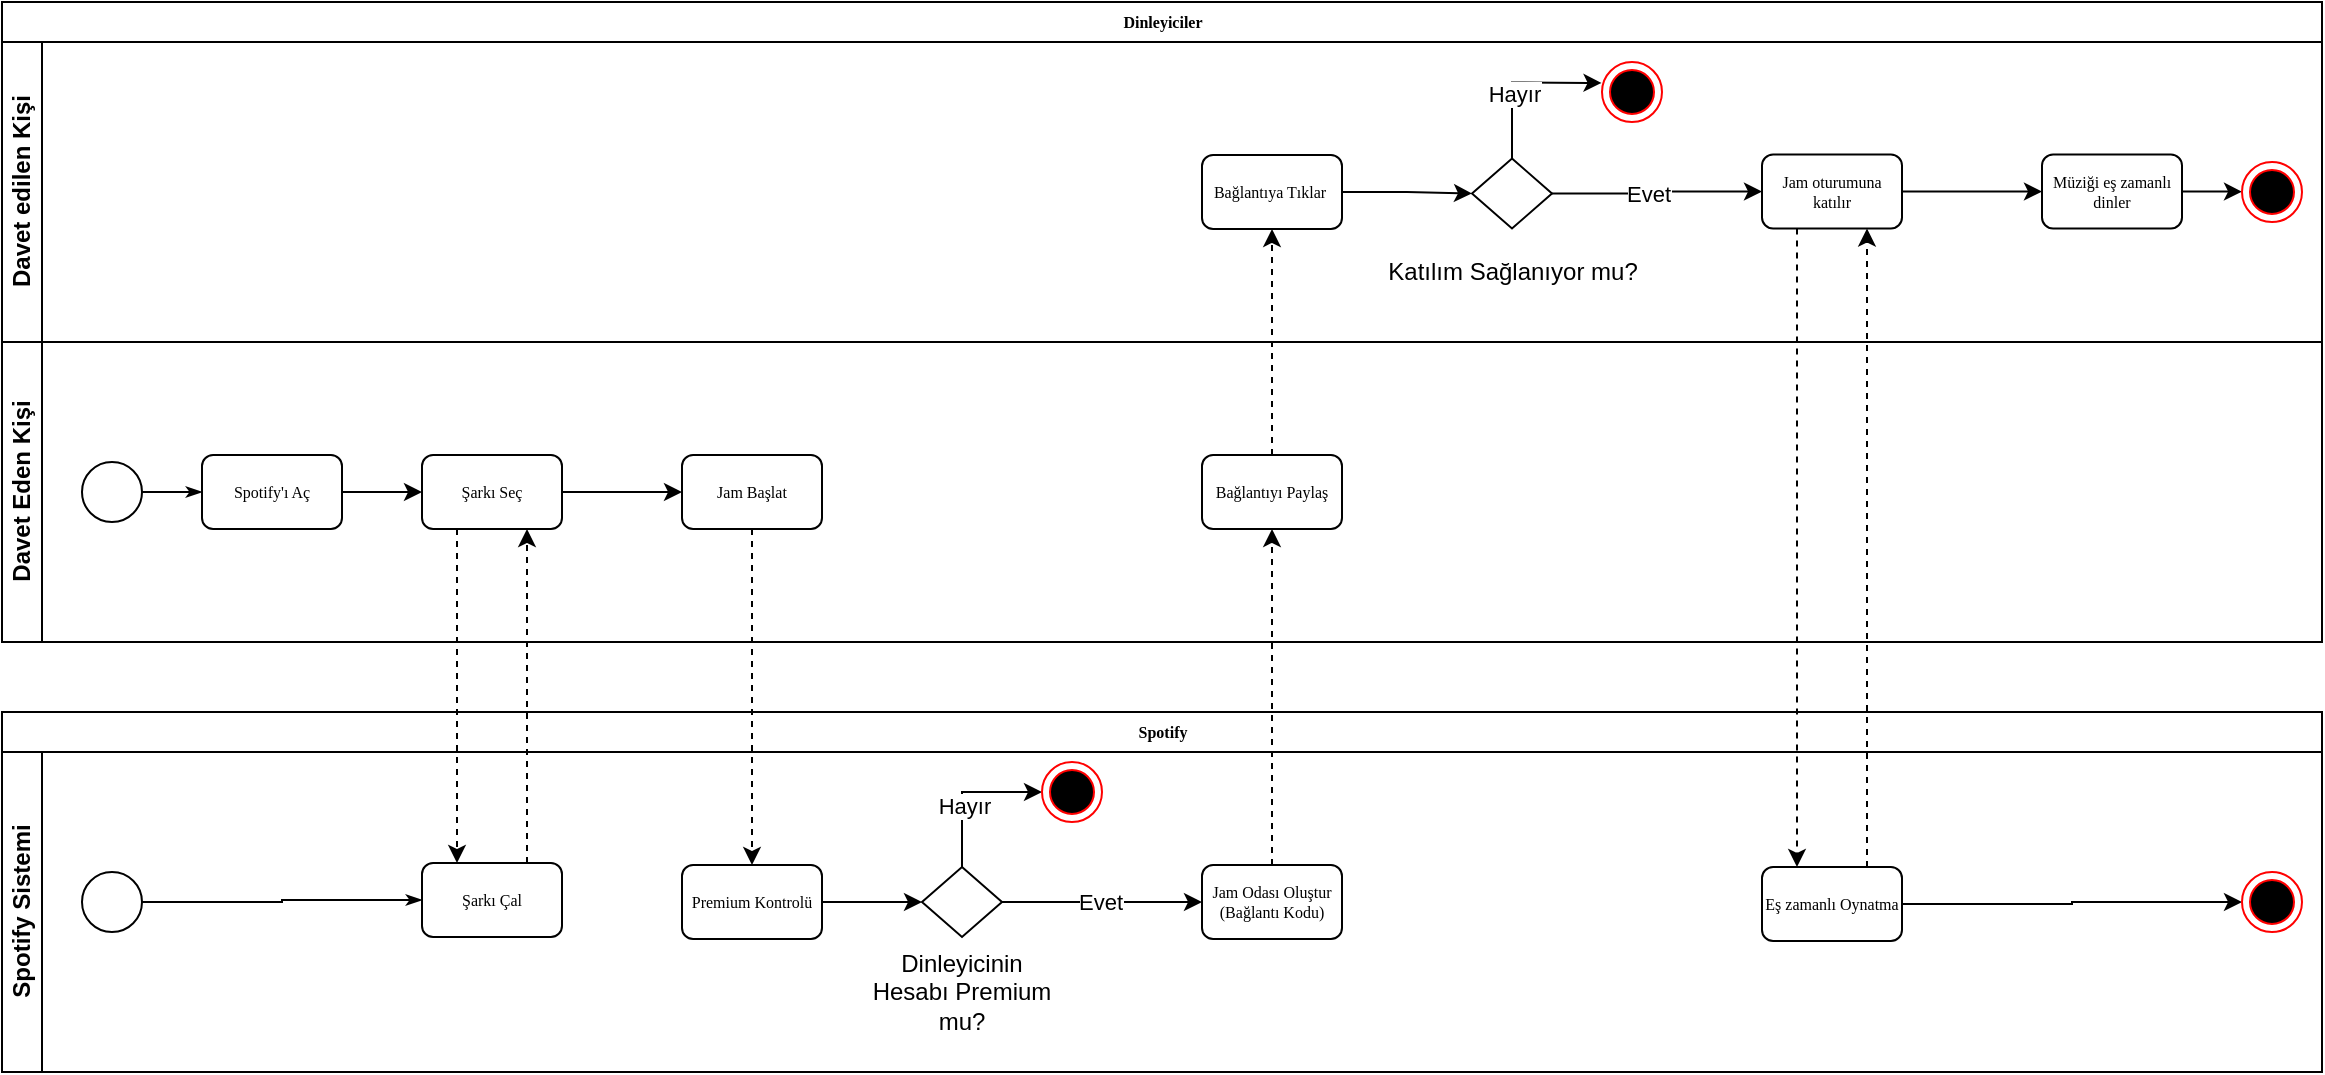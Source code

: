 <mxfile version="26.2.2">
  <diagram name="Page-1" id="c7488fd3-1785-93aa-aadb-54a6760d102a">
    <mxGraphModel dx="1404" dy="703" grid="1" gridSize="10" guides="1" tooltips="1" connect="1" arrows="1" fold="1" page="1" pageScale="1" pageWidth="1100" pageHeight="850" background="none" math="0" shadow="0">
      <root>
        <mxCell id="0" />
        <mxCell id="1" parent="0" />
        <mxCell id="2b4e8129b02d487f-1" value="Dinleyiciler" style="swimlane;html=1;childLayout=stackLayout;horizontal=1;startSize=20;horizontalStack=0;rounded=0;shadow=0;labelBackgroundColor=none;strokeWidth=1;fontFamily=Verdana;fontSize=8;align=center;" parent="1" vertex="1">
          <mxGeometry x="180" y="70" width="1160" height="320" as="geometry" />
        </mxCell>
        <mxCell id="2b4e8129b02d487f-2" value="Davet edilen Kişi" style="swimlane;html=1;startSize=20;horizontal=0;" parent="2b4e8129b02d487f-1" vertex="1">
          <mxGeometry y="20" width="1160" height="150" as="geometry" />
        </mxCell>
        <mxCell id="sZGTpVqwVHs_zeHLLuvB-86" style="edgeStyle=orthogonalEdgeStyle;rounded=0;orthogonalLoop=1;jettySize=auto;html=1;exitX=1;exitY=0.5;exitDx=0;exitDy=0;entryX=0;entryY=0.5;entryDx=0;entryDy=0;" parent="2b4e8129b02d487f-2" source="sZGTpVqwVHs_zeHLLuvB-42" target="sZGTpVqwVHs_zeHLLuvB-55" edge="1">
          <mxGeometry relative="1" as="geometry" />
        </mxCell>
        <mxCell id="sZGTpVqwVHs_zeHLLuvB-42" value="Bağlantıya Tıklar&amp;nbsp;" style="rounded=1;whiteSpace=wrap;html=1;shadow=0;labelBackgroundColor=none;strokeWidth=1;fontFamily=Verdana;fontSize=8;align=center;" parent="2b4e8129b02d487f-2" vertex="1">
          <mxGeometry x="600" y="56.5" width="70" height="37" as="geometry" />
        </mxCell>
        <mxCell id="sZGTpVqwVHs_zeHLLuvB-64" style="edgeStyle=orthogonalEdgeStyle;rounded=0;orthogonalLoop=1;jettySize=auto;html=1;exitX=1;exitY=0.5;exitDx=0;exitDy=0;entryX=0;entryY=0.5;entryDx=0;entryDy=0;" parent="2b4e8129b02d487f-2" source="sZGTpVqwVHs_zeHLLuvB-55" target="sZGTpVqwVHs_zeHLLuvB-87" edge="1">
          <mxGeometry relative="1" as="geometry">
            <mxPoint x="840" y="75.75" as="targetPoint" />
          </mxGeometry>
        </mxCell>
        <mxCell id="sZGTpVqwVHs_zeHLLuvB-65" value="Evet" style="edgeLabel;html=1;align=center;verticalAlign=middle;resizable=0;points=[];" parent="sZGTpVqwVHs_zeHLLuvB-64" vertex="1" connectable="0">
          <mxGeometry x="-0.098" relative="1" as="geometry">
            <mxPoint as="offset" />
          </mxGeometry>
        </mxCell>
        <mxCell id="sZGTpVqwVHs_zeHLLuvB-61" value="" style="endArrow=classic;html=1;rounded=0;exitX=0.5;exitY=0;exitDx=0;exitDy=0;entryX=-0.008;entryY=0.349;entryDx=0;entryDy=0;entryPerimeter=0;" parent="2b4e8129b02d487f-2" target="sZGTpVqwVHs_zeHLLuvB-58" edge="1">
          <mxGeometry width="50" height="50" relative="1" as="geometry">
            <mxPoint x="755" y="58.25" as="sourcePoint" />
            <mxPoint x="797.13" y="20.65" as="targetPoint" />
            <Array as="points">
              <mxPoint x="755" y="20.25" />
            </Array>
          </mxGeometry>
        </mxCell>
        <mxCell id="sZGTpVqwVHs_zeHLLuvB-62" value="Hayır" style="edgeLabel;html=1;align=center;verticalAlign=middle;resizable=0;points=[];" parent="sZGTpVqwVHs_zeHLLuvB-61" vertex="1" connectable="0">
          <mxGeometry x="-0.209" y="-1" relative="1" as="geometry">
            <mxPoint as="offset" />
          </mxGeometry>
        </mxCell>
        <mxCell id="sZGTpVqwVHs_zeHLLuvB-55" value="" style="rhombus;whiteSpace=wrap;html=1;" parent="2b4e8129b02d487f-2" vertex="1">
          <mxGeometry x="735" y="58.25" width="40" height="35" as="geometry" />
        </mxCell>
        <mxCell id="sZGTpVqwVHs_zeHLLuvB-67" value="Katılım Sağlanıyor mu?" style="text;html=1;align=center;verticalAlign=middle;resizable=0;points=[];autosize=1;strokeColor=none;fillColor=none;" parent="2b4e8129b02d487f-2" vertex="1">
          <mxGeometry x="680" y="99.75" width="150" height="30" as="geometry" />
        </mxCell>
        <mxCell id="sZGTpVqwVHs_zeHLLuvB-58" value="" style="ellipse;html=1;shape=endState;fillColor=#000000;strokeColor=#ff0000;" parent="2b4e8129b02d487f-2" vertex="1">
          <mxGeometry x="800" y="10" width="30" height="30" as="geometry" />
        </mxCell>
        <mxCell id="sZGTpVqwVHs_zeHLLuvB-94" style="edgeStyle=orthogonalEdgeStyle;rounded=0;orthogonalLoop=1;jettySize=auto;html=1;exitX=1;exitY=0.5;exitDx=0;exitDy=0;entryX=0;entryY=0.5;entryDx=0;entryDy=0;" parent="2b4e8129b02d487f-2" source="sZGTpVqwVHs_zeHLLuvB-87" target="sZGTpVqwVHs_zeHLLuvB-95" edge="1">
          <mxGeometry relative="1" as="geometry">
            <mxPoint x="1010" y="75" as="targetPoint" />
          </mxGeometry>
        </mxCell>
        <mxCell id="sZGTpVqwVHs_zeHLLuvB-87" value="Jam oturumuna katılır" style="rounded=1;whiteSpace=wrap;html=1;shadow=0;labelBackgroundColor=none;strokeWidth=1;fontFamily=Verdana;fontSize=8;align=center;" parent="2b4e8129b02d487f-2" vertex="1">
          <mxGeometry x="880" y="56.25" width="70" height="37" as="geometry" />
        </mxCell>
        <mxCell id="sZGTpVqwVHs_zeHLLuvB-96" style="edgeStyle=orthogonalEdgeStyle;rounded=0;orthogonalLoop=1;jettySize=auto;html=1;exitX=1;exitY=0.5;exitDx=0;exitDy=0;" parent="2b4e8129b02d487f-2" source="sZGTpVqwVHs_zeHLLuvB-95" edge="1">
          <mxGeometry relative="1" as="geometry">
            <mxPoint x="1120" y="74.818" as="targetPoint" />
          </mxGeometry>
        </mxCell>
        <mxCell id="sZGTpVqwVHs_zeHLLuvB-95" value="Müziği eş zamanlı dinler" style="rounded=1;whiteSpace=wrap;html=1;shadow=0;labelBackgroundColor=none;strokeWidth=1;fontFamily=Verdana;fontSize=8;align=center;" parent="2b4e8129b02d487f-2" vertex="1">
          <mxGeometry x="1020" y="56.25" width="70" height="37" as="geometry" />
        </mxCell>
        <mxCell id="sZGTpVqwVHs_zeHLLuvB-97" value="" style="ellipse;html=1;shape=endState;fillColor=#000000;strokeColor=#ff0000;" parent="2b4e8129b02d487f-2" vertex="1">
          <mxGeometry x="1120" y="60" width="30" height="30" as="geometry" />
        </mxCell>
        <mxCell id="2b4e8129b02d487f-3" value="Davet Eden Kişi" style="swimlane;html=1;startSize=20;horizontal=0;" parent="2b4e8129b02d487f-1" vertex="1">
          <mxGeometry y="170" width="1160" height="150" as="geometry" />
        </mxCell>
        <mxCell id="2b4e8129b02d487f-18" style="edgeStyle=orthogonalEdgeStyle;rounded=0;html=1;labelBackgroundColor=none;startArrow=none;startFill=0;startSize=5;endArrow=classicThin;endFill=1;endSize=5;jettySize=auto;orthogonalLoop=1;strokeWidth=1;fontFamily=Verdana;fontSize=8" parent="2b4e8129b02d487f-3" source="2b4e8129b02d487f-5" target="2b4e8129b02d487f-6" edge="1">
          <mxGeometry relative="1" as="geometry" />
        </mxCell>
        <mxCell id="2b4e8129b02d487f-5" value="" style="ellipse;whiteSpace=wrap;html=1;rounded=0;shadow=0;labelBackgroundColor=none;strokeWidth=1;fontFamily=Verdana;fontSize=8;align=center;" parent="2b4e8129b02d487f-3" vertex="1">
          <mxGeometry x="40" y="60" width="30" height="30" as="geometry" />
        </mxCell>
        <mxCell id="sZGTpVqwVHs_zeHLLuvB-21" style="edgeStyle=orthogonalEdgeStyle;rounded=0;orthogonalLoop=1;jettySize=auto;html=1;exitX=1;exitY=0.5;exitDx=0;exitDy=0;entryX=0;entryY=0.5;entryDx=0;entryDy=0;" parent="2b4e8129b02d487f-3" source="2b4e8129b02d487f-6" target="2b4e8129b02d487f-7" edge="1">
          <mxGeometry relative="1" as="geometry" />
        </mxCell>
        <mxCell id="2b4e8129b02d487f-6" value="Spotify&#39;ı Aç" style="rounded=1;whiteSpace=wrap;html=1;shadow=0;labelBackgroundColor=none;strokeWidth=1;fontFamily=Verdana;fontSize=8;align=center;" parent="2b4e8129b02d487f-3" vertex="1">
          <mxGeometry x="100" y="56.5" width="70" height="37" as="geometry" />
        </mxCell>
        <mxCell id="sZGTpVqwVHs_zeHLLuvB-22" style="edgeStyle=orthogonalEdgeStyle;rounded=0;orthogonalLoop=1;jettySize=auto;html=1;entryX=0;entryY=0.5;entryDx=0;entryDy=0;" parent="2b4e8129b02d487f-3" source="2b4e8129b02d487f-7" target="sZGTpVqwVHs_zeHLLuvB-24" edge="1">
          <mxGeometry relative="1" as="geometry">
            <mxPoint x="310" y="75" as="targetPoint" />
          </mxGeometry>
        </mxCell>
        <mxCell id="2b4e8129b02d487f-7" value="Şarkı Seç" style="rounded=1;whiteSpace=wrap;html=1;shadow=0;labelBackgroundColor=none;strokeWidth=1;fontFamily=Verdana;fontSize=8;align=center;" parent="2b4e8129b02d487f-3" vertex="1">
          <mxGeometry x="210" y="56.5" width="70" height="37" as="geometry" />
        </mxCell>
        <mxCell id="sZGTpVqwVHs_zeHLLuvB-24" value="Jam Başlat" style="rounded=1;whiteSpace=wrap;html=1;shadow=0;labelBackgroundColor=none;strokeWidth=1;fontFamily=Verdana;fontSize=8;align=center;" parent="2b4e8129b02d487f-3" vertex="1">
          <mxGeometry x="340" y="56.5" width="70" height="37" as="geometry" />
        </mxCell>
        <mxCell id="sZGTpVqwVHs_zeHLLuvB-40" value="Bağlantıyı Paylaş" style="rounded=1;whiteSpace=wrap;html=1;shadow=0;labelBackgroundColor=none;strokeWidth=1;fontFamily=Verdana;fontSize=8;align=center;" parent="2b4e8129b02d487f-3" vertex="1">
          <mxGeometry x="600" y="56.5" width="70" height="37" as="geometry" />
        </mxCell>
        <mxCell id="sZGTpVqwVHs_zeHLLuvB-69" style="edgeStyle=orthogonalEdgeStyle;rounded=0;orthogonalLoop=1;jettySize=auto;html=1;entryX=0.5;entryY=1;entryDx=0;entryDy=0;dashed=1;" parent="2b4e8129b02d487f-1" source="sZGTpVqwVHs_zeHLLuvB-40" target="sZGTpVqwVHs_zeHLLuvB-42" edge="1">
          <mxGeometry relative="1" as="geometry" />
        </mxCell>
        <mxCell id="sZGTpVqwVHs_zeHLLuvB-1" value="Spotify" style="swimlane;html=1;childLayout=stackLayout;horizontal=1;startSize=20;horizontalStack=0;rounded=0;shadow=0;labelBackgroundColor=none;strokeWidth=1;fontFamily=Verdana;fontSize=8;align=center;" parent="1" vertex="1">
          <mxGeometry x="180" y="425" width="1160" height="180" as="geometry" />
        </mxCell>
        <mxCell id="sZGTpVqwVHs_zeHLLuvB-2" value="Spotify Sistemi" style="swimlane;html=1;startSize=20;horizontal=0;" parent="sZGTpVqwVHs_zeHLLuvB-1" vertex="1">
          <mxGeometry y="20" width="1160" height="160" as="geometry" />
        </mxCell>
        <mxCell id="sZGTpVqwVHs_zeHLLuvB-3" style="edgeStyle=orthogonalEdgeStyle;rounded=0;html=1;labelBackgroundColor=none;startArrow=none;startFill=0;startSize=5;endArrow=classicThin;endFill=1;endSize=5;jettySize=auto;orthogonalLoop=1;strokeWidth=1;fontFamily=Verdana;fontSize=8;entryX=0;entryY=0.5;entryDx=0;entryDy=0;" parent="sZGTpVqwVHs_zeHLLuvB-2" source="sZGTpVqwVHs_zeHLLuvB-4" target="sZGTpVqwVHs_zeHLLuvB-51" edge="1">
          <mxGeometry relative="1" as="geometry">
            <mxPoint x="120" y="75" as="targetPoint" />
          </mxGeometry>
        </mxCell>
        <mxCell id="sZGTpVqwVHs_zeHLLuvB-4" value="" style="ellipse;whiteSpace=wrap;html=1;rounded=0;shadow=0;labelBackgroundColor=none;strokeWidth=1;fontFamily=Verdana;fontSize=8;align=center;" parent="sZGTpVqwVHs_zeHLLuvB-2" vertex="1">
          <mxGeometry x="40" y="60" width="30" height="30" as="geometry" />
        </mxCell>
        <mxCell id="sZGTpVqwVHs_zeHLLuvB-26" value="Premium Kontrolü" style="rounded=1;whiteSpace=wrap;html=1;shadow=0;labelBackgroundColor=none;strokeWidth=1;fontFamily=Verdana;fontSize=8;align=center;" parent="sZGTpVqwVHs_zeHLLuvB-2" vertex="1">
          <mxGeometry x="340" y="56.5" width="70" height="37" as="geometry" />
        </mxCell>
        <mxCell id="sZGTpVqwVHs_zeHLLuvB-35" style="edgeStyle=orthogonalEdgeStyle;rounded=0;orthogonalLoop=1;jettySize=auto;html=1;exitX=1;exitY=0.5;exitDx=0;exitDy=0;entryX=0;entryY=0.5;entryDx=0;entryDy=0;" parent="sZGTpVqwVHs_zeHLLuvB-2" source="sZGTpVqwVHs_zeHLLuvB-28" target="sZGTpVqwVHs_zeHLLuvB-37" edge="1">
          <mxGeometry relative="1" as="geometry">
            <mxPoint x="560" y="75.167" as="targetPoint" />
          </mxGeometry>
        </mxCell>
        <mxCell id="sZGTpVqwVHs_zeHLLuvB-36" value="Evet" style="edgeLabel;html=1;align=center;verticalAlign=middle;resizable=0;points=[];" parent="sZGTpVqwVHs_zeHLLuvB-35" vertex="1" connectable="0">
          <mxGeometry x="-0.028" relative="1" as="geometry">
            <mxPoint as="offset" />
          </mxGeometry>
        </mxCell>
        <mxCell id="sZGTpVqwVHs_zeHLLuvB-28" value="" style="rhombus;whiteSpace=wrap;html=1;" parent="sZGTpVqwVHs_zeHLLuvB-2" vertex="1">
          <mxGeometry x="460" y="57.5" width="40" height="35" as="geometry" />
        </mxCell>
        <mxCell id="sZGTpVqwVHs_zeHLLuvB-30" style="edgeStyle=orthogonalEdgeStyle;rounded=0;orthogonalLoop=1;jettySize=auto;html=1;exitX=1;exitY=0.5;exitDx=0;exitDy=0;entryX=0;entryY=0.5;entryDx=0;entryDy=0;" parent="sZGTpVqwVHs_zeHLLuvB-2" source="sZGTpVqwVHs_zeHLLuvB-26" target="sZGTpVqwVHs_zeHLLuvB-28" edge="1">
          <mxGeometry relative="1" as="geometry" />
        </mxCell>
        <mxCell id="sZGTpVqwVHs_zeHLLuvB-32" value="" style="endArrow=classic;html=1;rounded=0;exitX=0.5;exitY=0;exitDx=0;exitDy=0;entryX=0;entryY=0.5;entryDx=0;entryDy=0;" parent="sZGTpVqwVHs_zeHLLuvB-2" source="sZGTpVqwVHs_zeHLLuvB-28" edge="1">
          <mxGeometry width="50" height="50" relative="1" as="geometry">
            <mxPoint x="380" y="65" as="sourcePoint" />
            <mxPoint x="520" y="20" as="targetPoint" />
            <Array as="points">
              <mxPoint x="480" y="20" />
            </Array>
          </mxGeometry>
        </mxCell>
        <mxCell id="sZGTpVqwVHs_zeHLLuvB-33" value="Hayır" style="edgeLabel;html=1;align=center;verticalAlign=middle;resizable=0;points=[];" parent="sZGTpVqwVHs_zeHLLuvB-32" vertex="1" connectable="0">
          <mxGeometry x="-0.209" y="-1" relative="1" as="geometry">
            <mxPoint as="offset" />
          </mxGeometry>
        </mxCell>
        <mxCell id="sZGTpVqwVHs_zeHLLuvB-37" value="Jam Odası Oluştur&lt;div&gt;(Bağlantı Kodu)&lt;/div&gt;" style="rounded=1;whiteSpace=wrap;html=1;shadow=0;labelBackgroundColor=none;strokeWidth=1;fontFamily=Verdana;fontSize=8;align=center;" parent="sZGTpVqwVHs_zeHLLuvB-2" vertex="1">
          <mxGeometry x="600" y="56.5" width="70" height="37" as="geometry" />
        </mxCell>
        <mxCell id="sZGTpVqwVHs_zeHLLuvB-75" style="edgeStyle=orthogonalEdgeStyle;rounded=0;orthogonalLoop=1;jettySize=auto;html=1;entryX=0;entryY=0.5;entryDx=0;entryDy=0;" parent="sZGTpVqwVHs_zeHLLuvB-2" source="sZGTpVqwVHs_zeHLLuvB-45" target="sZGTpVqwVHs_zeHLLuvB-76" edge="1">
          <mxGeometry relative="1" as="geometry">
            <mxPoint x="890" y="75" as="targetPoint" />
          </mxGeometry>
        </mxCell>
        <mxCell id="sZGTpVqwVHs_zeHLLuvB-45" value="Eş zamanlı Oynatma" style="rounded=1;whiteSpace=wrap;html=1;shadow=0;labelBackgroundColor=none;strokeWidth=1;fontFamily=Verdana;fontSize=8;align=center;" parent="sZGTpVqwVHs_zeHLLuvB-2" vertex="1">
          <mxGeometry x="880" y="57.5" width="70" height="37" as="geometry" />
        </mxCell>
        <mxCell id="sZGTpVqwVHs_zeHLLuvB-51" value="Şarkı Çal" style="rounded=1;whiteSpace=wrap;html=1;shadow=0;labelBackgroundColor=none;strokeWidth=1;fontFamily=Verdana;fontSize=8;align=center;" parent="sZGTpVqwVHs_zeHLLuvB-2" vertex="1">
          <mxGeometry x="210" y="55.5" width="70" height="37" as="geometry" />
        </mxCell>
        <mxCell id="sZGTpVqwVHs_zeHLLuvB-73" value="Dinleyicinin Hesabı Premium mu?" style="text;html=1;align=center;verticalAlign=middle;whiteSpace=wrap;rounded=0;" parent="sZGTpVqwVHs_zeHLLuvB-2" vertex="1">
          <mxGeometry x="430" y="105" width="100" height="30" as="geometry" />
        </mxCell>
        <mxCell id="sZGTpVqwVHs_zeHLLuvB-76" value="" style="ellipse;html=1;shape=endState;fillColor=#000000;strokeColor=#ff0000;" parent="sZGTpVqwVHs_zeHLLuvB-2" vertex="1">
          <mxGeometry x="1120" y="60" width="30" height="30" as="geometry" />
        </mxCell>
        <mxCell id="sZGTpVqwVHs_zeHLLuvB-83" value="" style="ellipse;html=1;shape=endState;fillColor=#000000;strokeColor=#ff0000;" parent="sZGTpVqwVHs_zeHLLuvB-2" vertex="1">
          <mxGeometry x="520" y="5" width="30" height="30" as="geometry" />
        </mxCell>
        <mxCell id="sZGTpVqwVHs_zeHLLuvB-27" value="" style="endArrow=classic;html=1;rounded=0;exitX=0.5;exitY=1;exitDx=0;exitDy=0;entryX=0.5;entryY=0;entryDx=0;entryDy=0;dashed=1;" parent="1" source="sZGTpVqwVHs_zeHLLuvB-24" target="sZGTpVqwVHs_zeHLLuvB-26" edge="1">
          <mxGeometry width="50" height="50" relative="1" as="geometry">
            <mxPoint x="350" y="520" as="sourcePoint" />
            <mxPoint x="400" y="470" as="targetPoint" />
            <Array as="points">
              <mxPoint x="555" y="360" />
            </Array>
          </mxGeometry>
        </mxCell>
        <mxCell id="sZGTpVqwVHs_zeHLLuvB-89" style="edgeStyle=orthogonalEdgeStyle;rounded=0;orthogonalLoop=1;jettySize=auto;html=1;entryX=0.5;entryY=1;entryDx=0;entryDy=0;dashed=1;" parent="1" source="sZGTpVqwVHs_zeHLLuvB-37" target="sZGTpVqwVHs_zeHLLuvB-40" edge="1">
          <mxGeometry relative="1" as="geometry" />
        </mxCell>
        <mxCell id="VlAJlnY2bqDU_CNvej1Y-1" style="edgeStyle=orthogonalEdgeStyle;rounded=0;orthogonalLoop=1;jettySize=auto;html=1;exitX=0.25;exitY=1;exitDx=0;exitDy=0;entryX=0.25;entryY=0;entryDx=0;entryDy=0;dashed=1;" parent="1" source="2b4e8129b02d487f-7" target="sZGTpVqwVHs_zeHLLuvB-51" edge="1">
          <mxGeometry relative="1" as="geometry" />
        </mxCell>
        <mxCell id="VlAJlnY2bqDU_CNvej1Y-2" style="edgeStyle=orthogonalEdgeStyle;rounded=0;orthogonalLoop=1;jettySize=auto;html=1;exitX=0.75;exitY=0;exitDx=0;exitDy=0;entryX=0.75;entryY=1;entryDx=0;entryDy=0;dashed=1;" parent="1" source="sZGTpVqwVHs_zeHLLuvB-51" target="2b4e8129b02d487f-7" edge="1">
          <mxGeometry relative="1" as="geometry" />
        </mxCell>
        <mxCell id="4qmgsxJ8GLEsSnZlYr0x-1" style="edgeStyle=orthogonalEdgeStyle;rounded=0;orthogonalLoop=1;jettySize=auto;html=1;exitX=0.25;exitY=1;exitDx=0;exitDy=0;entryX=0.25;entryY=0;entryDx=0;entryDy=0;dashed=1;" edge="1" parent="1" source="sZGTpVqwVHs_zeHLLuvB-87" target="sZGTpVqwVHs_zeHLLuvB-45">
          <mxGeometry relative="1" as="geometry" />
        </mxCell>
        <mxCell id="4qmgsxJ8GLEsSnZlYr0x-2" style="edgeStyle=orthogonalEdgeStyle;rounded=0;orthogonalLoop=1;jettySize=auto;html=1;exitX=0.75;exitY=0;exitDx=0;exitDy=0;entryX=0.75;entryY=1;entryDx=0;entryDy=0;dashed=1;" edge="1" parent="1" source="sZGTpVqwVHs_zeHLLuvB-45" target="sZGTpVqwVHs_zeHLLuvB-87">
          <mxGeometry relative="1" as="geometry" />
        </mxCell>
      </root>
    </mxGraphModel>
  </diagram>
</mxfile>
